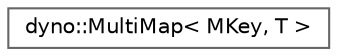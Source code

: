 digraph "Graphical Class Hierarchy"
{
 // LATEX_PDF_SIZE
  bgcolor="transparent";
  edge [fontname=Helvetica,fontsize=10,labelfontname=Helvetica,labelfontsize=10];
  node [fontname=Helvetica,fontsize=10,shape=box,height=0.2,width=0.4];
  rankdir="LR";
  Node0 [id="Node000000",label="dyno::MultiMap\< MKey, T \>",height=0.2,width=0.4,color="grey40", fillcolor="white", style="filled",URL="$classdyno_1_1_multi_map.html",tooltip="An CPU/GPU implementation of the standard multimap suitable for small-size data."];
}
